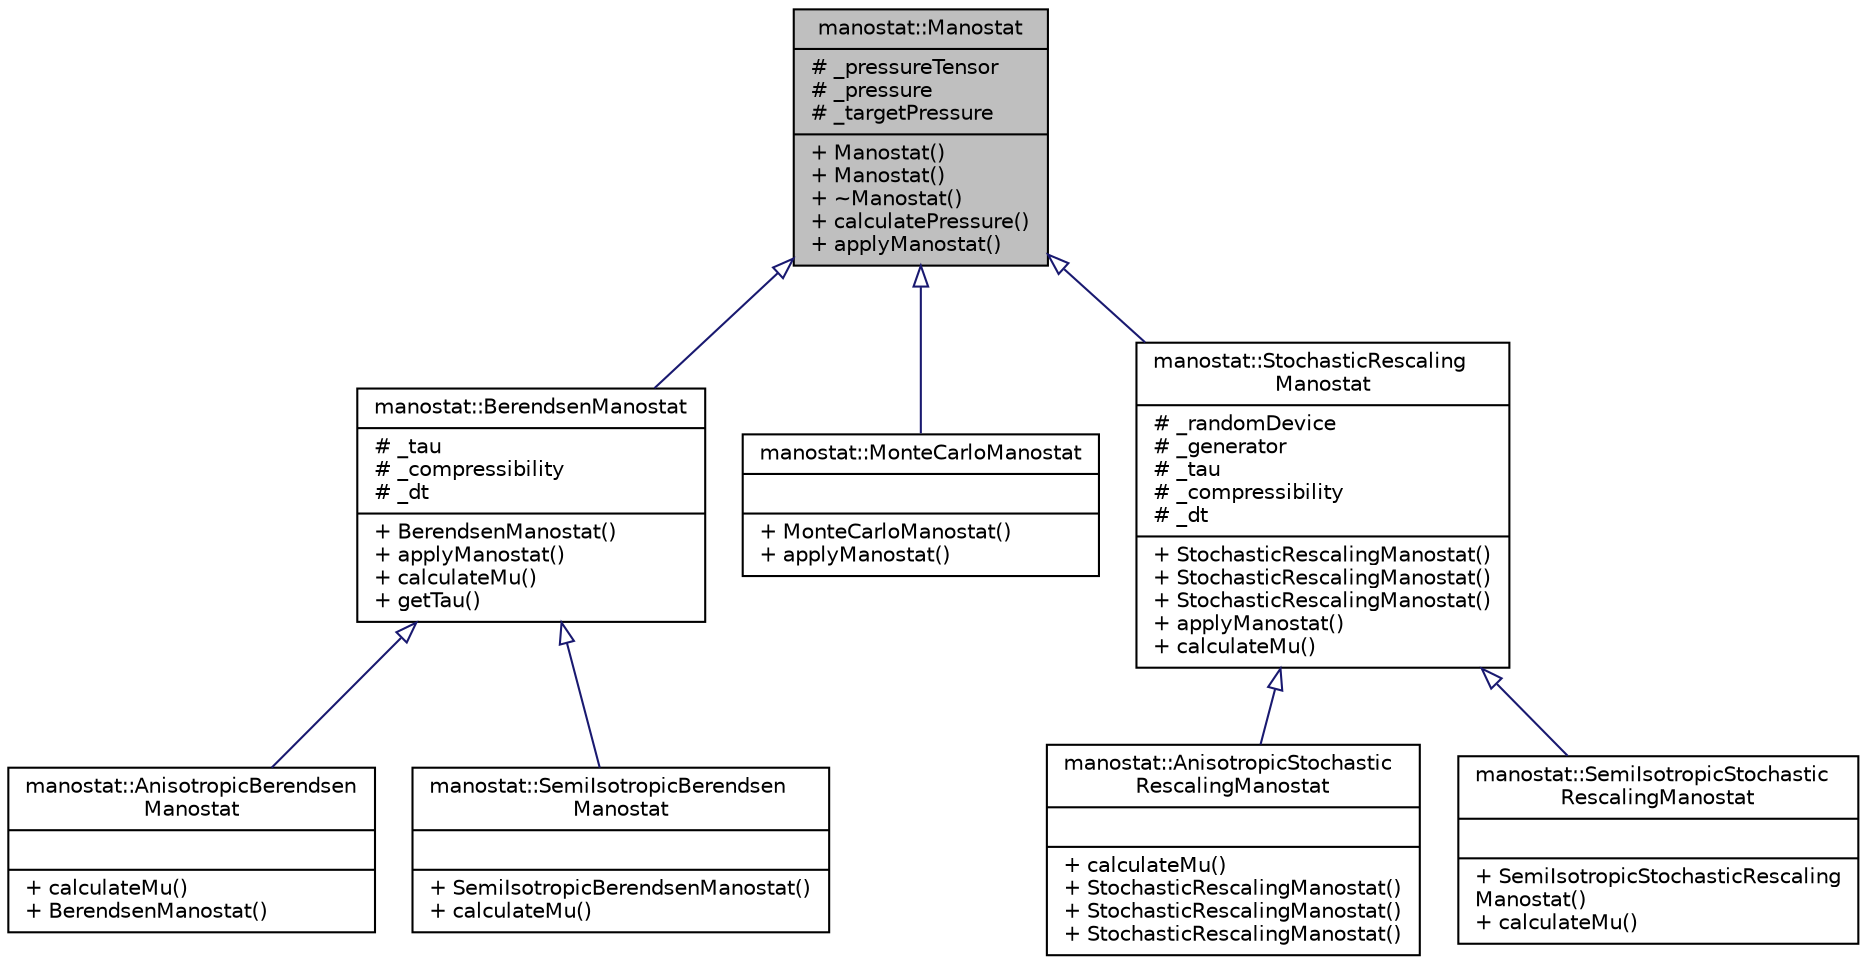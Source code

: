 digraph "manostat::Manostat"
{
 // LATEX_PDF_SIZE
  edge [fontname="Helvetica",fontsize="10",labelfontname="Helvetica",labelfontsize="10"];
  node [fontname="Helvetica",fontsize="10",shape=record];
  Node1 [label="{manostat::Manostat\n|# _pressureTensor\l# _pressure\l# _targetPressure\l|+ Manostat()\l+ Manostat()\l+ ~Manostat()\l+ calculatePressure()\l+ applyManostat()\l}",height=0.2,width=0.4,color="black", fillcolor="grey75", style="filled", fontcolor="black",tooltip="Manostat is a base class for all manostats."];
  Node1 -> Node2 [dir="back",color="midnightblue",fontsize="10",style="solid",arrowtail="onormal",fontname="Helvetica"];
  Node2 [label="{manostat::BerendsenManostat\n|# _tau\l# _compressibility\l# _dt\l|+ BerendsenManostat()\l+ applyManostat()\l+ calculateMu()\l+ getTau()\l}",height=0.2,width=0.4,color="black", fillcolor="white", style="filled",URL="$classmanostat_1_1BerendsenManostat.html",tooltip=" "];
  Node2 -> Node3 [dir="back",color="midnightblue",fontsize="10",style="solid",arrowtail="onormal",fontname="Helvetica"];
  Node3 [label="{manostat::AnisotropicBerendsen\lManostat\n||+ calculateMu()\l+ BerendsenManostat()\l}",height=0.2,width=0.4,color="black", fillcolor="white", style="filled",URL="$classmanostat_1_1AnisotropicBerendsenManostat.html",tooltip=" "];
  Node2 -> Node4 [dir="back",color="midnightblue",fontsize="10",style="solid",arrowtail="onormal",fontname="Helvetica"];
  Node4 [label="{manostat::SemiIsotropicBerendsen\lManostat\n||+ SemiIsotropicBerendsenManostat()\l+ calculateMu()\l}",height=0.2,width=0.4,color="black", fillcolor="white", style="filled",URL="$classmanostat_1_1SemiIsotropicBerendsenManostat.html",tooltip=" "];
  Node1 -> Node5 [dir="back",color="midnightblue",fontsize="10",style="solid",arrowtail="onormal",fontname="Helvetica"];
  Node5 [label="{manostat::MonteCarloManostat\n||+ MonteCarloManostat()\l+ applyManostat()\l}",height=0.2,width=0.4,color="black", fillcolor="white", style="filled",URL="$classmanostat_1_1MonteCarloManostat.html",tooltip=" "];
  Node1 -> Node6 [dir="back",color="midnightblue",fontsize="10",style="solid",arrowtail="onormal",fontname="Helvetica"];
  Node6 [label="{manostat::StochasticRescaling\lManostat\n|# _randomDevice\l# _generator\l# _tau\l# _compressibility\l# _dt\l|+ StochasticRescalingManostat()\l+ StochasticRescalingManostat()\l+ StochasticRescalingManostat()\l+ applyManostat()\l+ calculateMu()\l}",height=0.2,width=0.4,color="black", fillcolor="white", style="filled",URL="$classmanostat_1_1StochasticRescalingManostat.html",tooltip=" "];
  Node6 -> Node7 [dir="back",color="midnightblue",fontsize="10",style="solid",arrowtail="onormal",fontname="Helvetica"];
  Node7 [label="{manostat::AnisotropicStochastic\lRescalingManostat\n||+ calculateMu()\l+ StochasticRescalingManostat()\l+ StochasticRescalingManostat()\l+ StochasticRescalingManostat()\l}",height=0.2,width=0.4,color="black", fillcolor="white", style="filled",URL="$classmanostat_1_1AnisotropicStochasticRescalingManostat.html",tooltip=" "];
  Node6 -> Node8 [dir="back",color="midnightblue",fontsize="10",style="solid",arrowtail="onormal",fontname="Helvetica"];
  Node8 [label="{manostat::SemiIsotropicStochastic\lRescalingManostat\n||+ SemiIsotropicStochasticRescaling\lManostat()\l+ calculateMu()\l}",height=0.2,width=0.4,color="black", fillcolor="white", style="filled",URL="$classmanostat_1_1SemiIsotropicStochasticRescalingManostat.html",tooltip=" "];
}
